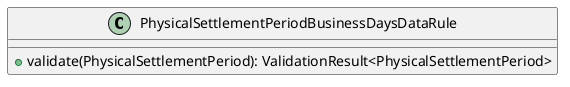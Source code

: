 @startuml

    class PhysicalSettlementPeriodBusinessDaysDataRule [[PhysicalSettlementPeriodBusinessDaysDataRule.html]] {
        +validate(PhysicalSettlementPeriod): ValidationResult<PhysicalSettlementPeriod>
    }

@enduml
